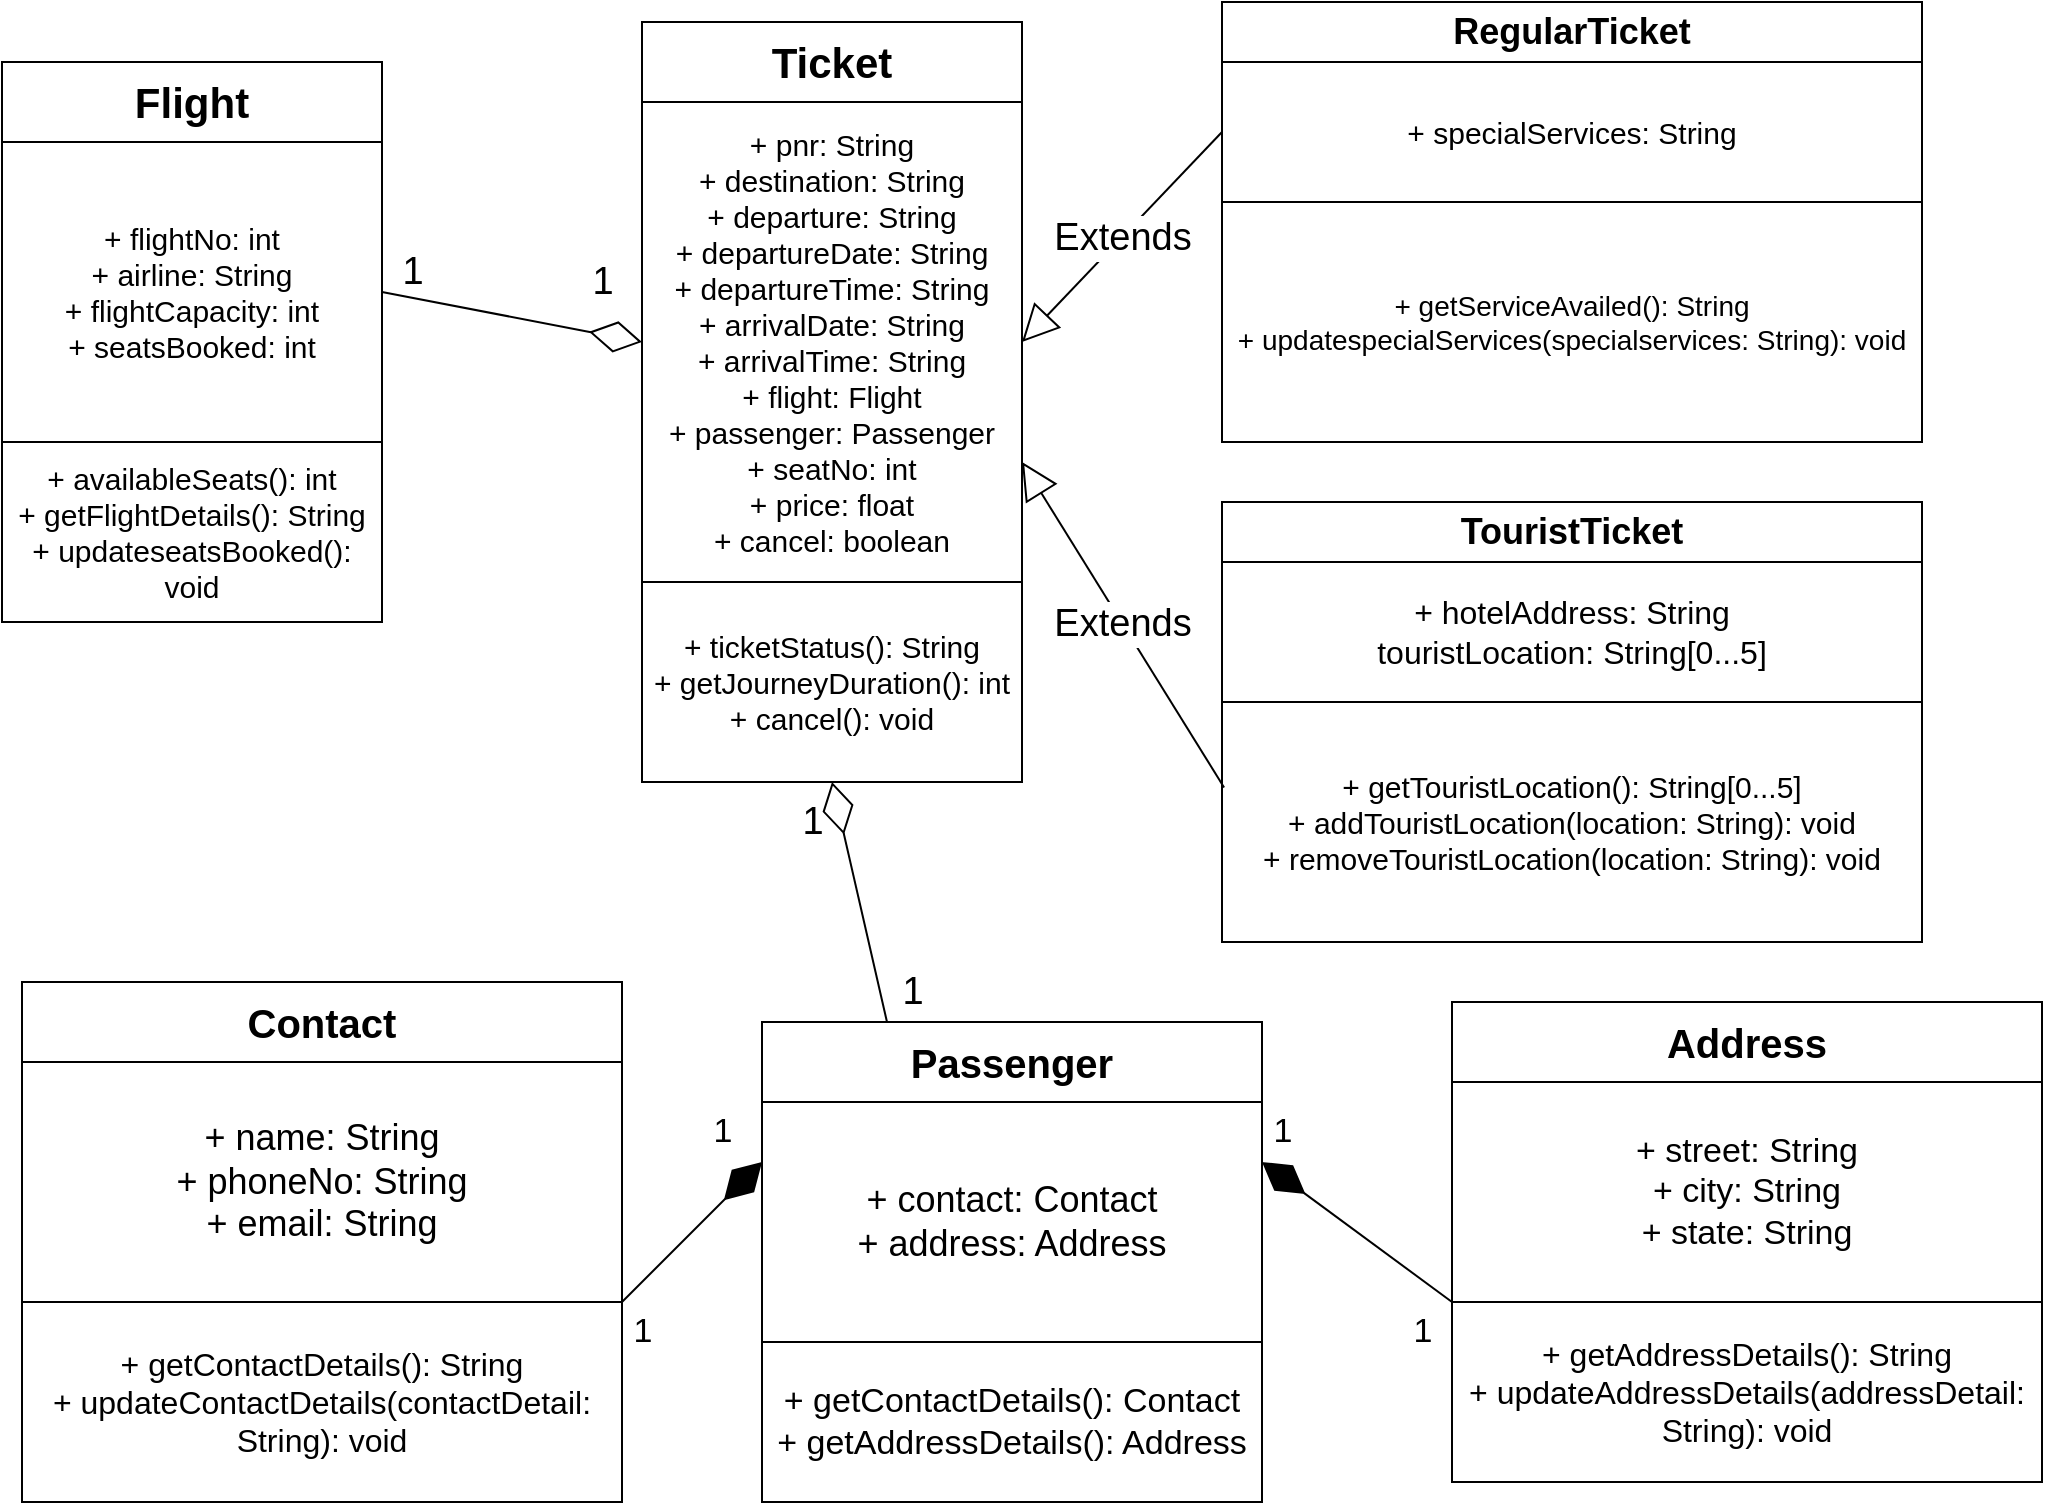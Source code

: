 <mxfile version="17.5.0" type="device"><diagram id="eiXPBioKceCgyFK0XOfP" name="Page-1"><mxGraphModel dx="868" dy="393" grid="1" gridSize="10" guides="1" tooltips="1" connect="1" arrows="1" fold="1" page="1" pageScale="1" pageWidth="1100" pageHeight="850" math="0" shadow="0"><root><mxCell id="0"/><mxCell id="1" parent="0"/><mxCell id="TR8ZHgjL7r_deCYyQgaY-1" value="Ticket" style="rounded=0;whiteSpace=wrap;html=1;fontSize=21;fontStyle=1" parent="1" vertex="1"><mxGeometry x="340" y="40" width="190" height="40" as="geometry"/></mxCell><mxCell id="TR8ZHgjL7r_deCYyQgaY-2" value="+ pnr: String&lt;br style=&quot;font-size: 15px&quot;&gt;+ destination: String&lt;br&gt;+ departure: String&lt;br&gt;+ departureDate: String&lt;br&gt;+ departureTime: String&lt;br&gt;+ arrivalDate: String&lt;br&gt;+ arrivalTime: String&lt;br&gt;+ flight: Flight&lt;br&gt;+ passenger: Passenger&lt;br&gt;+ seatNo: int&lt;br&gt;+ price: float&lt;br&gt;+ cancel: boolean" style="rounded=0;whiteSpace=wrap;html=1;fontSize=15;" parent="1" vertex="1"><mxGeometry x="340" y="80" width="190" height="240" as="geometry"/></mxCell><mxCell id="TR8ZHgjL7r_deCYyQgaY-3" value="Flight" style="rounded=0;whiteSpace=wrap;html=1;fontSize=21;fontStyle=1;labelBackgroundColor=default;" parent="1" vertex="1"><mxGeometry x="20" y="60" width="190" height="40" as="geometry"/></mxCell><mxCell id="TR8ZHgjL7r_deCYyQgaY-4" value="+ flightNo: int&lt;br&gt;+ airline: String&lt;br&gt;+ flightCapacity: int&lt;br&gt;+ seatsBooked: int" style="rounded=0;whiteSpace=wrap;html=1;fontSize=15;" parent="1" vertex="1"><mxGeometry x="20" y="100" width="190" height="150" as="geometry"/></mxCell><mxCell id="TR8ZHgjL7r_deCYyQgaY-5" value="+ availableSeats(): int&lt;br&gt;+ getFlightDetails(): String&lt;br&gt;+ updateseatsBooked(): void" style="rounded=0;whiteSpace=wrap;html=1;fontSize=15;" parent="1" vertex="1"><mxGeometry x="20" y="250" width="190" height="90" as="geometry"/></mxCell><mxCell id="TR8ZHgjL7r_deCYyQgaY-6" value="+ ticketStatus(): String&lt;br&gt;+ getJourneyDuration(): int&lt;br&gt;+ cancel(): void" style="rounded=0;whiteSpace=wrap;html=1;fontSize=15;" parent="1" vertex="1"><mxGeometry x="340" y="320" width="190" height="100" as="geometry"/></mxCell><mxCell id="TR8ZHgjL7r_deCYyQgaY-7" value="RegularTicket" style="rounded=0;whiteSpace=wrap;html=1;fontSize=18;fontStyle=1" parent="1" vertex="1"><mxGeometry x="630" y="30" width="350" height="30" as="geometry"/></mxCell><mxCell id="TR8ZHgjL7r_deCYyQgaY-8" value="+ specialServices: String&lt;br&gt;" style="rounded=0;whiteSpace=wrap;html=1;fontSize=15;" parent="1" vertex="1"><mxGeometry x="630" y="60" width="350" height="70" as="geometry"/></mxCell><mxCell id="TR8ZHgjL7r_deCYyQgaY-9" value="+ getServiceAvailed(): String&lt;br style=&quot;font-size: 14px;&quot;&gt;+ updatespecialServices(specialservices: String): void" style="rounded=0;whiteSpace=wrap;html=1;fontSize=14;" parent="1" vertex="1"><mxGeometry x="630" y="130" width="350" height="120" as="geometry"/></mxCell><mxCell id="TR8ZHgjL7r_deCYyQgaY-10" value="TouristTicket" style="rounded=0;whiteSpace=wrap;html=1;fontSize=18;fontStyle=1" parent="1" vertex="1"><mxGeometry x="630" y="280" width="350" height="30" as="geometry"/></mxCell><mxCell id="TR8ZHgjL7r_deCYyQgaY-11" value="+ hotelAddress: String&lt;br style=&quot;font-size: 16px;&quot;&gt;touristLocation: String[0...5]" style="rounded=0;whiteSpace=wrap;html=1;fontSize=16;" parent="1" vertex="1"><mxGeometry x="630" y="310" width="350" height="70" as="geometry"/></mxCell><mxCell id="TR8ZHgjL7r_deCYyQgaY-12" value="+ getTouristLocation(): String[0...5]&lt;br&gt;+ addTouristLocation(location: String): void&lt;br&gt;+ removeTouristLocation(location: String): void" style="rounded=0;whiteSpace=wrap;html=1;fontSize=15;" parent="1" vertex="1"><mxGeometry x="630" y="380" width="350" height="120" as="geometry"/></mxCell><mxCell id="TR8ZHgjL7r_deCYyQgaY-13" value="Passenger" style="rounded=0;whiteSpace=wrap;html=1;fontSize=20;fontStyle=1" parent="1" vertex="1"><mxGeometry x="400" y="540" width="250" height="40" as="geometry"/></mxCell><mxCell id="TR8ZHgjL7r_deCYyQgaY-14" value="+ contact: Contact&lt;br style=&quot;font-size: 18px;&quot;&gt;+ address: Address" style="rounded=0;whiteSpace=wrap;html=1;fontSize=18;" parent="1" vertex="1"><mxGeometry x="400" y="580" width="250" height="120" as="geometry"/></mxCell><mxCell id="TR8ZHgjL7r_deCYyQgaY-15" value="+ getContactDetails(): Contact&lt;br&gt;+ getAddressDetails(): Address" style="rounded=0;whiteSpace=wrap;html=1;fontSize=17;" parent="1" vertex="1"><mxGeometry x="400" y="700" width="250" height="80" as="geometry"/></mxCell><mxCell id="TR8ZHgjL7r_deCYyQgaY-17" value="Contact" style="rounded=0;whiteSpace=wrap;html=1;fontSize=20;fontStyle=1" parent="1" vertex="1"><mxGeometry x="30" y="520" width="300" height="40" as="geometry"/></mxCell><mxCell id="TR8ZHgjL7r_deCYyQgaY-18" value="+ name: String&lt;br style=&quot;font-size: 18px;&quot;&gt;+ phoneNo: String&lt;br style=&quot;font-size: 18px;&quot;&gt;+ email: String" style="rounded=0;whiteSpace=wrap;html=1;fontSize=18;" parent="1" vertex="1"><mxGeometry x="30" y="560" width="300" height="120" as="geometry"/></mxCell><mxCell id="TR8ZHgjL7r_deCYyQgaY-19" value="+ getContactDetails(): String&lt;br&gt;+ updateContactDetails(contactDetail: String): void" style="rounded=0;whiteSpace=wrap;html=1;fontSize=16;" parent="1" vertex="1"><mxGeometry x="30" y="680" width="300" height="100" as="geometry"/></mxCell><mxCell id="TR8ZHgjL7r_deCYyQgaY-20" value="Address" style="rounded=0;whiteSpace=wrap;html=1;fontSize=20;fontStyle=1" parent="1" vertex="1"><mxGeometry x="745" y="530" width="295" height="40" as="geometry"/></mxCell><mxCell id="TR8ZHgjL7r_deCYyQgaY-21" value="+ street: String&lt;br style=&quot;font-size: 17px;&quot;&gt;+ city: String&lt;br style=&quot;font-size: 17px;&quot;&gt;+ state: String" style="rounded=0;whiteSpace=wrap;html=1;fontSize=17;" parent="1" vertex="1"><mxGeometry x="745" y="570" width="295" height="110" as="geometry"/></mxCell><mxCell id="TR8ZHgjL7r_deCYyQgaY-22" value="+ getAddressDetails(): String&lt;br&gt;+ updateAddressDetails(addressDetail: String): void" style="rounded=0;whiteSpace=wrap;html=1;fontSize=16;" parent="1" vertex="1"><mxGeometry x="745" y="680" width="295" height="90" as="geometry"/></mxCell><mxCell id="TR8ZHgjL7r_deCYyQgaY-24" value="" style="endArrow=diamondThin;endFill=1;endSize=24;html=1;rounded=0;fontSize=16;strokeColor=default;exitX=1;exitY=1;exitDx=0;exitDy=0;entryX=0;entryY=0.25;entryDx=0;entryDy=0;" parent="1" source="TR8ZHgjL7r_deCYyQgaY-18" target="TR8ZHgjL7r_deCYyQgaY-14" edge="1"><mxGeometry width="160" relative="1" as="geometry"><mxPoint x="340" y="660" as="sourcePoint"/><mxPoint x="500" y="660" as="targetPoint"/></mxGeometry></mxCell><mxCell id="TR8ZHgjL7r_deCYyQgaY-25" value="" style="endArrow=diamondThin;endFill=1;endSize=24;html=1;rounded=0;fontSize=16;strokeColor=default;entryX=1;entryY=0.25;entryDx=0;entryDy=0;exitX=0;exitY=1;exitDx=0;exitDy=0;" parent="1" source="TR8ZHgjL7r_deCYyQgaY-21" target="TR8ZHgjL7r_deCYyQgaY-14" edge="1"><mxGeometry width="160" relative="1" as="geometry"><mxPoint x="670" y="640" as="sourcePoint"/><mxPoint x="830" y="640" as="targetPoint"/></mxGeometry></mxCell><mxCell id="TR8ZHgjL7r_deCYyQgaY-26" value="1" style="text;html=1;align=center;verticalAlign=middle;resizable=0;points=[];autosize=1;strokeColor=none;fillColor=none;fontSize=17;" parent="1" vertex="1"><mxGeometry x="330" y="680" width="20" height="30" as="geometry"/></mxCell><mxCell id="TR8ZHgjL7r_deCYyQgaY-29" value="1" style="text;html=1;align=center;verticalAlign=middle;resizable=0;points=[];autosize=1;strokeColor=none;fillColor=none;fontSize=17;" parent="1" vertex="1"><mxGeometry x="370" y="580" width="20" height="30" as="geometry"/></mxCell><mxCell id="TR8ZHgjL7r_deCYyQgaY-31" value="1" style="text;html=1;align=center;verticalAlign=middle;resizable=0;points=[];autosize=1;strokeColor=none;fillColor=none;fontSize=17;" parent="1" vertex="1"><mxGeometry x="650" y="580" width="20" height="30" as="geometry"/></mxCell><mxCell id="TR8ZHgjL7r_deCYyQgaY-33" value="1" style="text;html=1;align=center;verticalAlign=middle;resizable=0;points=[];autosize=1;strokeColor=none;fillColor=none;fontSize=17;" parent="1" vertex="1"><mxGeometry x="720" y="680" width="20" height="30" as="geometry"/></mxCell><mxCell id="TR8ZHgjL7r_deCYyQgaY-36" value="" style="endArrow=diamondThin;endFill=0;endSize=24;html=1;rounded=0;fontSize=19;strokeColor=default;entryX=0.5;entryY=1;entryDx=0;entryDy=0;exitX=0.25;exitY=0;exitDx=0;exitDy=0;" parent="1" source="TR8ZHgjL7r_deCYyQgaY-13" target="TR8ZHgjL7r_deCYyQgaY-6" edge="1"><mxGeometry width="160" relative="1" as="geometry"><mxPoint x="360" y="500" as="sourcePoint"/><mxPoint x="520" y="500" as="targetPoint"/></mxGeometry></mxCell><mxCell id="TR8ZHgjL7r_deCYyQgaY-37" value="1" style="text;html=1;align=center;verticalAlign=middle;resizable=0;points=[];autosize=1;strokeColor=none;fillColor=none;fontSize=19;" parent="1" vertex="1"><mxGeometry x="410" y="425" width="30" height="30" as="geometry"/></mxCell><mxCell id="TR8ZHgjL7r_deCYyQgaY-38" value="1" style="text;html=1;align=center;verticalAlign=middle;resizable=0;points=[];autosize=1;strokeColor=none;fillColor=none;fontSize=19;" parent="1" vertex="1"><mxGeometry x="460" y="510" width="30" height="30" as="geometry"/></mxCell><mxCell id="TR8ZHgjL7r_deCYyQgaY-40" value="" style="endArrow=diamondThin;endFill=0;endSize=24;html=1;rounded=0;fontSize=19;strokeColor=default;entryX=0;entryY=0.5;entryDx=0;entryDy=0;exitX=1;exitY=0.5;exitDx=0;exitDy=0;" parent="1" source="TR8ZHgjL7r_deCYyQgaY-4" target="TR8ZHgjL7r_deCYyQgaY-2" edge="1"><mxGeometry width="160" relative="1" as="geometry"><mxPoint x="170" y="400" as="sourcePoint"/><mxPoint x="330" y="400" as="targetPoint"/></mxGeometry></mxCell><mxCell id="TR8ZHgjL7r_deCYyQgaY-41" value="1" style="text;html=1;align=center;verticalAlign=middle;resizable=0;points=[];autosize=1;strokeColor=none;fillColor=none;fontSize=19;" parent="1" vertex="1"><mxGeometry x="210" y="150" width="30" height="30" as="geometry"/></mxCell><mxCell id="TR8ZHgjL7r_deCYyQgaY-42" value="1" style="text;html=1;align=center;verticalAlign=middle;resizable=0;points=[];autosize=1;strokeColor=none;fillColor=none;fontSize=19;" parent="1" vertex="1"><mxGeometry x="305" y="155" width="30" height="30" as="geometry"/></mxCell><mxCell id="TR8ZHgjL7r_deCYyQgaY-44" value="Extends" style="endArrow=block;endSize=16;endFill=0;html=1;rounded=0;fontSize=19;strokeColor=default;entryX=1;entryY=0.5;entryDx=0;entryDy=0;exitX=0;exitY=0.5;exitDx=0;exitDy=0;" parent="1" source="TR8ZHgjL7r_deCYyQgaY-8" target="TR8ZHgjL7r_deCYyQgaY-2" edge="1"><mxGeometry width="160" relative="1" as="geometry"><mxPoint x="100" y="410" as="sourcePoint"/><mxPoint x="260" y="410" as="targetPoint"/></mxGeometry></mxCell><mxCell id="TR8ZHgjL7r_deCYyQgaY-45" value="Extends" style="endArrow=block;endSize=16;endFill=0;html=1;rounded=0;fontSize=19;strokeColor=default;entryX=1;entryY=0.75;entryDx=0;entryDy=0;exitX=0.003;exitY=0.356;exitDx=0;exitDy=0;exitPerimeter=0;" parent="1" source="TR8ZHgjL7r_deCYyQgaY-12" target="TR8ZHgjL7r_deCYyQgaY-2" edge="1"><mxGeometry width="160" relative="1" as="geometry"><mxPoint x="560" y="370" as="sourcePoint"/><mxPoint x="720" y="370" as="targetPoint"/></mxGeometry></mxCell></root></mxGraphModel></diagram></mxfile>